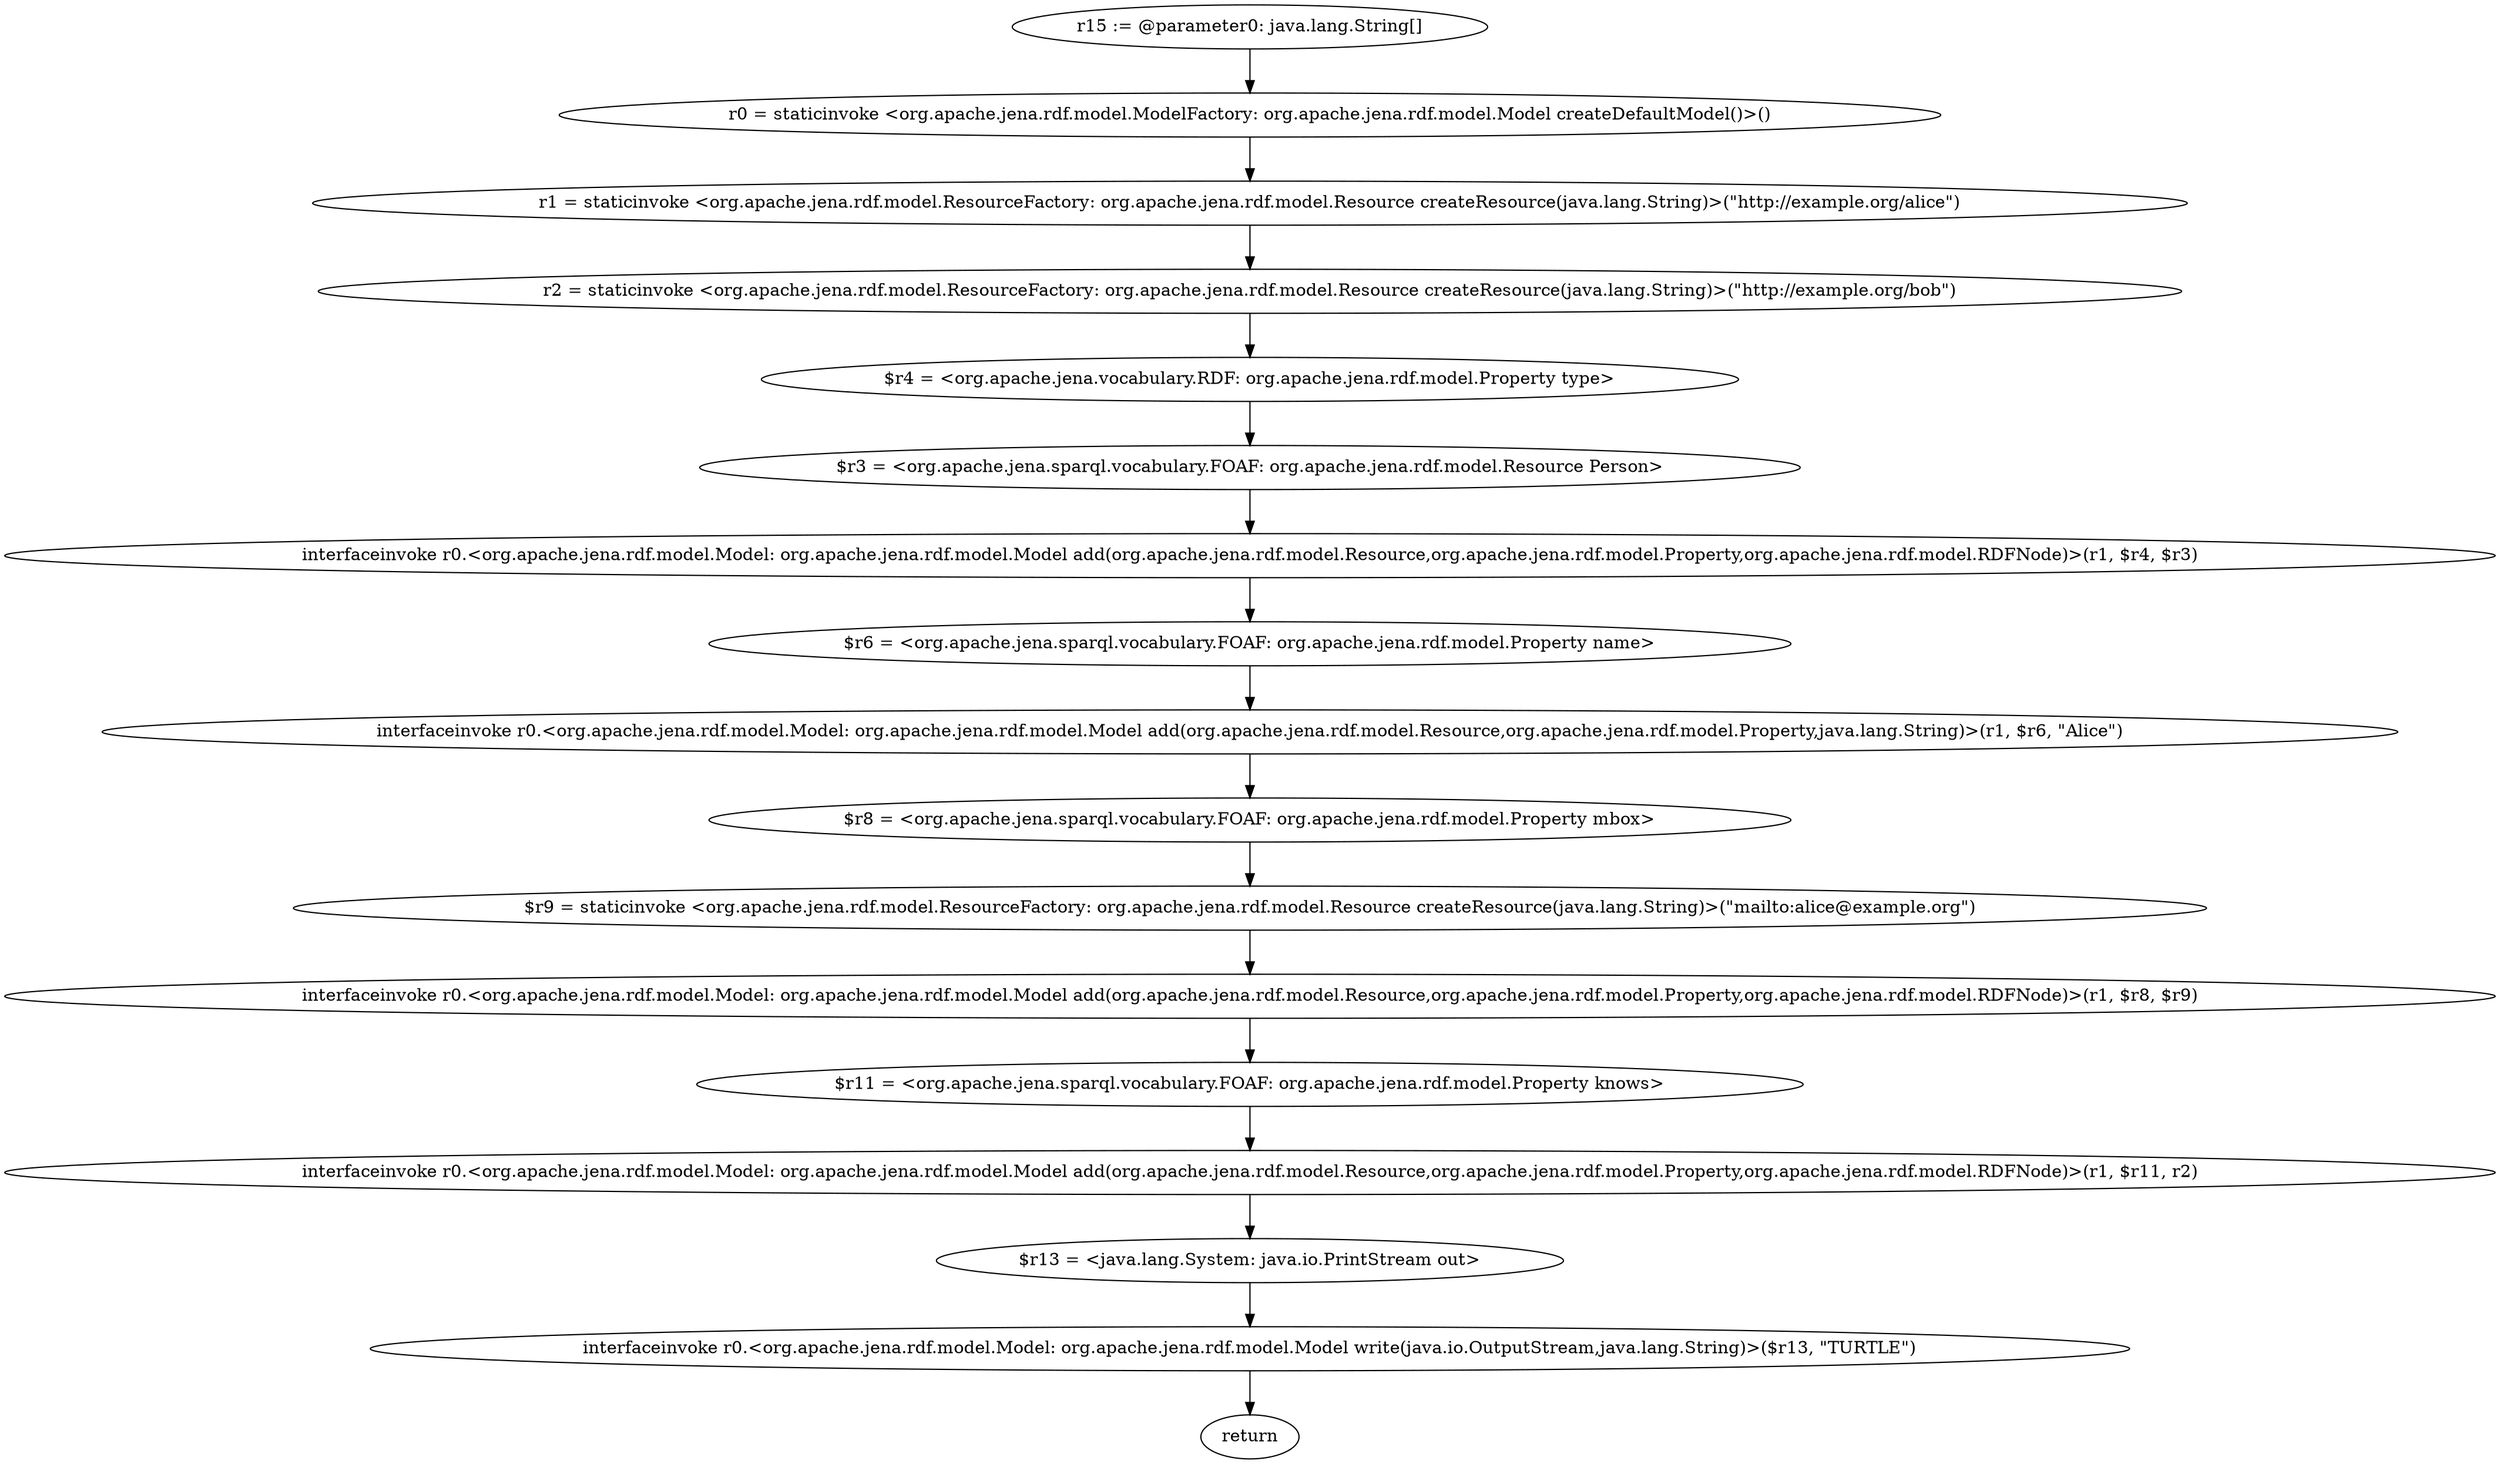 digraph "unitGraph" {
    "r15 := @parameter0: java.lang.String[]"
    "r0 = staticinvoke <org.apache.jena.rdf.model.ModelFactory: org.apache.jena.rdf.model.Model createDefaultModel()>()"
    "r1 = staticinvoke <org.apache.jena.rdf.model.ResourceFactory: org.apache.jena.rdf.model.Resource createResource(java.lang.String)>(\"http://example.org/alice\")"
    "r2 = staticinvoke <org.apache.jena.rdf.model.ResourceFactory: org.apache.jena.rdf.model.Resource createResource(java.lang.String)>(\"http://example.org/bob\")"
    "$r4 = <org.apache.jena.vocabulary.RDF: org.apache.jena.rdf.model.Property type>"
    "$r3 = <org.apache.jena.sparql.vocabulary.FOAF: org.apache.jena.rdf.model.Resource Person>"
    "interfaceinvoke r0.<org.apache.jena.rdf.model.Model: org.apache.jena.rdf.model.Model add(org.apache.jena.rdf.model.Resource,org.apache.jena.rdf.model.Property,org.apache.jena.rdf.model.RDFNode)>(r1, $r4, $r3)"
    "$r6 = <org.apache.jena.sparql.vocabulary.FOAF: org.apache.jena.rdf.model.Property name>"
    "interfaceinvoke r0.<org.apache.jena.rdf.model.Model: org.apache.jena.rdf.model.Model add(org.apache.jena.rdf.model.Resource,org.apache.jena.rdf.model.Property,java.lang.String)>(r1, $r6, \"Alice\")"
    "$r8 = <org.apache.jena.sparql.vocabulary.FOAF: org.apache.jena.rdf.model.Property mbox>"
    "$r9 = staticinvoke <org.apache.jena.rdf.model.ResourceFactory: org.apache.jena.rdf.model.Resource createResource(java.lang.String)>(\"mailto:alice@example.org\")"
    "interfaceinvoke r0.<org.apache.jena.rdf.model.Model: org.apache.jena.rdf.model.Model add(org.apache.jena.rdf.model.Resource,org.apache.jena.rdf.model.Property,org.apache.jena.rdf.model.RDFNode)>(r1, $r8, $r9)"
    "$r11 = <org.apache.jena.sparql.vocabulary.FOAF: org.apache.jena.rdf.model.Property knows>"
    "interfaceinvoke r0.<org.apache.jena.rdf.model.Model: org.apache.jena.rdf.model.Model add(org.apache.jena.rdf.model.Resource,org.apache.jena.rdf.model.Property,org.apache.jena.rdf.model.RDFNode)>(r1, $r11, r2)"
    "$r13 = <java.lang.System: java.io.PrintStream out>"
    "interfaceinvoke r0.<org.apache.jena.rdf.model.Model: org.apache.jena.rdf.model.Model write(java.io.OutputStream,java.lang.String)>($r13, \"TURTLE\")"
    "return"
    "r15 := @parameter0: java.lang.String[]"->"r0 = staticinvoke <org.apache.jena.rdf.model.ModelFactory: org.apache.jena.rdf.model.Model createDefaultModel()>()";
    "r0 = staticinvoke <org.apache.jena.rdf.model.ModelFactory: org.apache.jena.rdf.model.Model createDefaultModel()>()"->"r1 = staticinvoke <org.apache.jena.rdf.model.ResourceFactory: org.apache.jena.rdf.model.Resource createResource(java.lang.String)>(\"http://example.org/alice\")";
    "r1 = staticinvoke <org.apache.jena.rdf.model.ResourceFactory: org.apache.jena.rdf.model.Resource createResource(java.lang.String)>(\"http://example.org/alice\")"->"r2 = staticinvoke <org.apache.jena.rdf.model.ResourceFactory: org.apache.jena.rdf.model.Resource createResource(java.lang.String)>(\"http://example.org/bob\")";
    "r2 = staticinvoke <org.apache.jena.rdf.model.ResourceFactory: org.apache.jena.rdf.model.Resource createResource(java.lang.String)>(\"http://example.org/bob\")"->"$r4 = <org.apache.jena.vocabulary.RDF: org.apache.jena.rdf.model.Property type>";
    "$r4 = <org.apache.jena.vocabulary.RDF: org.apache.jena.rdf.model.Property type>"->"$r3 = <org.apache.jena.sparql.vocabulary.FOAF: org.apache.jena.rdf.model.Resource Person>";
    "$r3 = <org.apache.jena.sparql.vocabulary.FOAF: org.apache.jena.rdf.model.Resource Person>"->"interfaceinvoke r0.<org.apache.jena.rdf.model.Model: org.apache.jena.rdf.model.Model add(org.apache.jena.rdf.model.Resource,org.apache.jena.rdf.model.Property,org.apache.jena.rdf.model.RDFNode)>(r1, $r4, $r3)";
    "interfaceinvoke r0.<org.apache.jena.rdf.model.Model: org.apache.jena.rdf.model.Model add(org.apache.jena.rdf.model.Resource,org.apache.jena.rdf.model.Property,org.apache.jena.rdf.model.RDFNode)>(r1, $r4, $r3)"->"$r6 = <org.apache.jena.sparql.vocabulary.FOAF: org.apache.jena.rdf.model.Property name>";
    "$r6 = <org.apache.jena.sparql.vocabulary.FOAF: org.apache.jena.rdf.model.Property name>"->"interfaceinvoke r0.<org.apache.jena.rdf.model.Model: org.apache.jena.rdf.model.Model add(org.apache.jena.rdf.model.Resource,org.apache.jena.rdf.model.Property,java.lang.String)>(r1, $r6, \"Alice\")";
    "interfaceinvoke r0.<org.apache.jena.rdf.model.Model: org.apache.jena.rdf.model.Model add(org.apache.jena.rdf.model.Resource,org.apache.jena.rdf.model.Property,java.lang.String)>(r1, $r6, \"Alice\")"->"$r8 = <org.apache.jena.sparql.vocabulary.FOAF: org.apache.jena.rdf.model.Property mbox>";
    "$r8 = <org.apache.jena.sparql.vocabulary.FOAF: org.apache.jena.rdf.model.Property mbox>"->"$r9 = staticinvoke <org.apache.jena.rdf.model.ResourceFactory: org.apache.jena.rdf.model.Resource createResource(java.lang.String)>(\"mailto:alice@example.org\")";
    "$r9 = staticinvoke <org.apache.jena.rdf.model.ResourceFactory: org.apache.jena.rdf.model.Resource createResource(java.lang.String)>(\"mailto:alice@example.org\")"->"interfaceinvoke r0.<org.apache.jena.rdf.model.Model: org.apache.jena.rdf.model.Model add(org.apache.jena.rdf.model.Resource,org.apache.jena.rdf.model.Property,org.apache.jena.rdf.model.RDFNode)>(r1, $r8, $r9)";
    "interfaceinvoke r0.<org.apache.jena.rdf.model.Model: org.apache.jena.rdf.model.Model add(org.apache.jena.rdf.model.Resource,org.apache.jena.rdf.model.Property,org.apache.jena.rdf.model.RDFNode)>(r1, $r8, $r9)"->"$r11 = <org.apache.jena.sparql.vocabulary.FOAF: org.apache.jena.rdf.model.Property knows>";
    "$r11 = <org.apache.jena.sparql.vocabulary.FOAF: org.apache.jena.rdf.model.Property knows>"->"interfaceinvoke r0.<org.apache.jena.rdf.model.Model: org.apache.jena.rdf.model.Model add(org.apache.jena.rdf.model.Resource,org.apache.jena.rdf.model.Property,org.apache.jena.rdf.model.RDFNode)>(r1, $r11, r2)";
    "interfaceinvoke r0.<org.apache.jena.rdf.model.Model: org.apache.jena.rdf.model.Model add(org.apache.jena.rdf.model.Resource,org.apache.jena.rdf.model.Property,org.apache.jena.rdf.model.RDFNode)>(r1, $r11, r2)"->"$r13 = <java.lang.System: java.io.PrintStream out>";
    "$r13 = <java.lang.System: java.io.PrintStream out>"->"interfaceinvoke r0.<org.apache.jena.rdf.model.Model: org.apache.jena.rdf.model.Model write(java.io.OutputStream,java.lang.String)>($r13, \"TURTLE\")";
    "interfaceinvoke r0.<org.apache.jena.rdf.model.Model: org.apache.jena.rdf.model.Model write(java.io.OutputStream,java.lang.String)>($r13, \"TURTLE\")"->"return";
}

